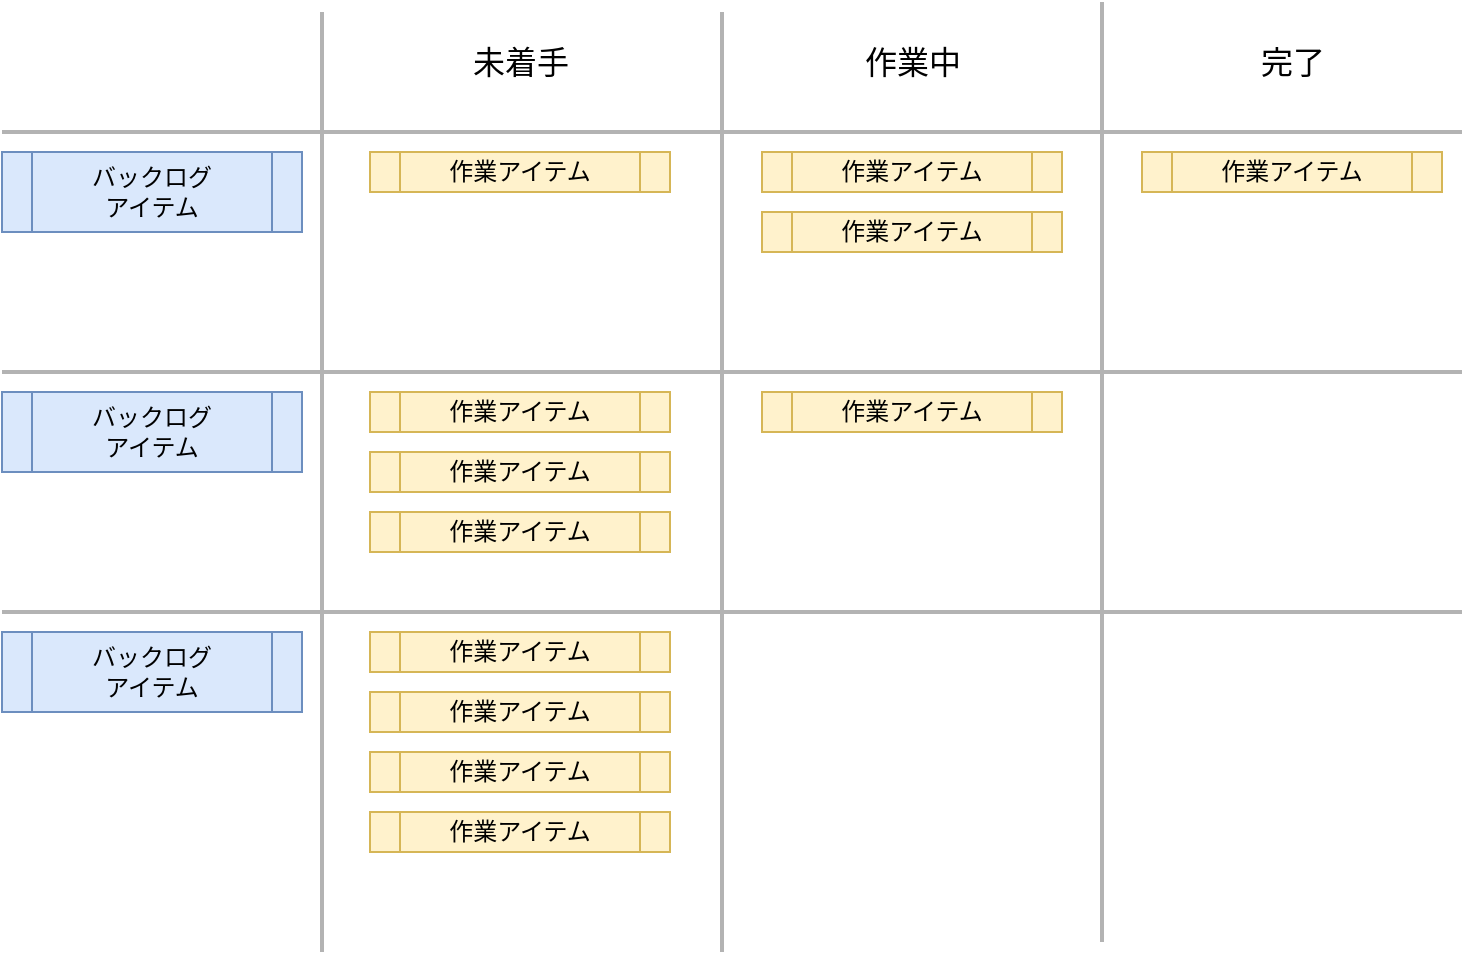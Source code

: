 <mxfile version="16.4.6" type="github">
  <diagram id="5rKLN5VaaJpJkKfjL9rG" name="Page-1">
    <mxGraphModel dx="906" dy="783" grid="1" gridSize="10" guides="1" tooltips="1" connect="1" arrows="1" fold="1" page="1" pageScale="1" pageWidth="827" pageHeight="1169" math="0" shadow="0">
      <root>
        <mxCell id="0" />
        <mxCell id="1" parent="0" />
        <mxCell id="wnLnH2xmksnxviF4RUfi-3" value="バックログ&lt;br&gt;アイテム" style="shape=process;whiteSpace=wrap;html=1;backgroundOutline=1;fillColor=#dae8fc;strokeColor=#6c8ebf;" vertex="1" parent="1">
          <mxGeometry x="80" y="320" width="150" height="40" as="geometry" />
        </mxCell>
        <mxCell id="wnLnH2xmksnxviF4RUfi-4" value="バックログ&lt;br&gt;アイテム" style="shape=process;whiteSpace=wrap;html=1;backgroundOutline=1;fillColor=#dae8fc;strokeColor=#6c8ebf;" vertex="1" parent="1">
          <mxGeometry x="80" y="440" width="150" height="40" as="geometry" />
        </mxCell>
        <mxCell id="wnLnH2xmksnxviF4RUfi-5" value="バックログ&lt;br&gt;アイテム" style="shape=process;whiteSpace=wrap;html=1;backgroundOutline=1;fillColor=#dae8fc;strokeColor=#6c8ebf;" vertex="1" parent="1">
          <mxGeometry x="80" y="560" width="150" height="40" as="geometry" />
        </mxCell>
        <mxCell id="wnLnH2xmksnxviF4RUfi-6" value="作業アイテム" style="shape=process;whiteSpace=wrap;html=1;backgroundOutline=1;fillColor=#fff2cc;strokeColor=#d6b656;" vertex="1" parent="1">
          <mxGeometry x="264" y="320" width="150" height="20" as="geometry" />
        </mxCell>
        <mxCell id="wnLnH2xmksnxviF4RUfi-7" value="作業アイテム" style="shape=process;whiteSpace=wrap;html=1;backgroundOutline=1;fillColor=#fff2cc;strokeColor=#d6b656;" vertex="1" parent="1">
          <mxGeometry x="650" y="320" width="150" height="20" as="geometry" />
        </mxCell>
        <mxCell id="wnLnH2xmksnxviF4RUfi-8" value="作業アイテム" style="shape=process;whiteSpace=wrap;html=1;backgroundOutline=1;fillColor=#fff2cc;strokeColor=#d6b656;" vertex="1" parent="1">
          <mxGeometry x="460" y="320" width="150" height="20" as="geometry" />
        </mxCell>
        <mxCell id="wnLnH2xmksnxviF4RUfi-9" value="作業アイテム" style="shape=process;whiteSpace=wrap;html=1;backgroundOutline=1;fillColor=#fff2cc;strokeColor=#d6b656;" vertex="1" parent="1">
          <mxGeometry x="264" y="440" width="150" height="20" as="geometry" />
        </mxCell>
        <mxCell id="wnLnH2xmksnxviF4RUfi-10" value="作業アイテム" style="shape=process;whiteSpace=wrap;html=1;backgroundOutline=1;fillColor=#fff2cc;strokeColor=#d6b656;" vertex="1" parent="1">
          <mxGeometry x="264" y="470" width="150" height="20" as="geometry" />
        </mxCell>
        <mxCell id="wnLnH2xmksnxviF4RUfi-11" value="作業アイテム" style="shape=process;whiteSpace=wrap;html=1;backgroundOutline=1;fillColor=#fff2cc;strokeColor=#d6b656;" vertex="1" parent="1">
          <mxGeometry x="460" y="440" width="150" height="20" as="geometry" />
        </mxCell>
        <mxCell id="wnLnH2xmksnxviF4RUfi-12" value="作業アイテム" style="shape=process;whiteSpace=wrap;html=1;backgroundOutline=1;fillColor=#fff2cc;strokeColor=#d6b656;" vertex="1" parent="1">
          <mxGeometry x="264" y="560" width="150" height="20" as="geometry" />
        </mxCell>
        <mxCell id="wnLnH2xmksnxviF4RUfi-13" value="作業アイテム" style="shape=process;whiteSpace=wrap;html=1;backgroundOutline=1;fillColor=#fff2cc;strokeColor=#d6b656;" vertex="1" parent="1">
          <mxGeometry x="264" y="590" width="150" height="20" as="geometry" />
        </mxCell>
        <mxCell id="wnLnH2xmksnxviF4RUfi-14" value="作業アイテム" style="shape=process;whiteSpace=wrap;html=1;backgroundOutline=1;fillColor=#fff2cc;strokeColor=#d6b656;" vertex="1" parent="1">
          <mxGeometry x="264" y="620" width="150" height="20" as="geometry" />
        </mxCell>
        <mxCell id="wnLnH2xmksnxviF4RUfi-15" value="" style="endArrow=none;html=1;strokeWidth=2;rounded=0;strokeColor=#B3B3B3;" edge="1" parent="1">
          <mxGeometry width="50" height="50" relative="1" as="geometry">
            <mxPoint x="240" y="720" as="sourcePoint" />
            <mxPoint x="240" y="250" as="targetPoint" />
          </mxGeometry>
        </mxCell>
        <mxCell id="wnLnH2xmksnxviF4RUfi-16" value="" style="endArrow=none;html=1;strokeWidth=2;rounded=0;strokeColor=#B3B3B3;" edge="1" parent="1">
          <mxGeometry width="50" height="50" relative="1" as="geometry">
            <mxPoint x="810" y="310" as="sourcePoint" />
            <mxPoint x="80" y="310" as="targetPoint" />
          </mxGeometry>
        </mxCell>
        <mxCell id="wnLnH2xmksnxviF4RUfi-17" value="" style="endArrow=none;html=1;strokeWidth=2;rounded=0;strokeColor=#B3B3B3;" edge="1" parent="1">
          <mxGeometry width="50" height="50" relative="1" as="geometry">
            <mxPoint x="810" y="430" as="sourcePoint" />
            <mxPoint x="80.0" y="430" as="targetPoint" />
          </mxGeometry>
        </mxCell>
        <mxCell id="wnLnH2xmksnxviF4RUfi-18" value="" style="endArrow=none;html=1;strokeWidth=2;rounded=0;strokeColor=#B3B3B3;" edge="1" parent="1">
          <mxGeometry width="50" height="50" relative="1" as="geometry">
            <mxPoint x="810" y="550" as="sourcePoint" />
            <mxPoint x="80.0" y="550" as="targetPoint" />
          </mxGeometry>
        </mxCell>
        <mxCell id="wnLnH2xmksnxviF4RUfi-19" value="" style="endArrow=none;html=1;strokeWidth=2;rounded=0;strokeColor=#B3B3B3;" edge="1" parent="1">
          <mxGeometry width="50" height="50" relative="1" as="geometry">
            <mxPoint x="440" y="720" as="sourcePoint" />
            <mxPoint x="440" y="250" as="targetPoint" />
          </mxGeometry>
        </mxCell>
        <mxCell id="wnLnH2xmksnxviF4RUfi-20" value="" style="endArrow=none;html=1;strokeWidth=2;rounded=0;strokeColor=#B3B3B3;" edge="1" parent="1">
          <mxGeometry width="50" height="50" relative="1" as="geometry">
            <mxPoint x="630" y="715" as="sourcePoint" />
            <mxPoint x="630" y="245" as="targetPoint" />
          </mxGeometry>
        </mxCell>
        <mxCell id="wnLnH2xmksnxviF4RUfi-21" value="作業アイテム" style="shape=process;whiteSpace=wrap;html=1;backgroundOutline=1;fillColor=#fff2cc;strokeColor=#d6b656;" vertex="1" parent="1">
          <mxGeometry x="460" y="350" width="150" height="20" as="geometry" />
        </mxCell>
        <mxCell id="wnLnH2xmksnxviF4RUfi-22" value="作業アイテム" style="shape=process;whiteSpace=wrap;html=1;backgroundOutline=1;fillColor=#fff2cc;strokeColor=#d6b656;" vertex="1" parent="1">
          <mxGeometry x="264" y="500" width="150" height="20" as="geometry" />
        </mxCell>
        <mxCell id="wnLnH2xmksnxviF4RUfi-23" value="作業アイテム" style="shape=process;whiteSpace=wrap;html=1;backgroundOutline=1;fillColor=#fff2cc;strokeColor=#d6b656;" vertex="1" parent="1">
          <mxGeometry x="264" y="650" width="150" height="20" as="geometry" />
        </mxCell>
        <mxCell id="wnLnH2xmksnxviF4RUfi-24" value="未着手" style="text;html=1;strokeColor=none;fillColor=none;align=center;verticalAlign=middle;whiteSpace=wrap;rounded=0;fontSize=16;" vertex="1" parent="1">
          <mxGeometry x="293.5" y="260" width="91" height="30" as="geometry" />
        </mxCell>
        <mxCell id="wnLnH2xmksnxviF4RUfi-25" value="作業中" style="text;html=1;strokeColor=none;fillColor=none;align=center;verticalAlign=middle;whiteSpace=wrap;rounded=0;fontSize=16;" vertex="1" parent="1">
          <mxGeometry x="489.5" y="260" width="91" height="30" as="geometry" />
        </mxCell>
        <mxCell id="wnLnH2xmksnxviF4RUfi-26" value="完了" style="text;html=1;strokeColor=none;fillColor=none;align=center;verticalAlign=middle;whiteSpace=wrap;rounded=0;fontSize=16;" vertex="1" parent="1">
          <mxGeometry x="679.5" y="260" width="91" height="30" as="geometry" />
        </mxCell>
      </root>
    </mxGraphModel>
  </diagram>
</mxfile>
